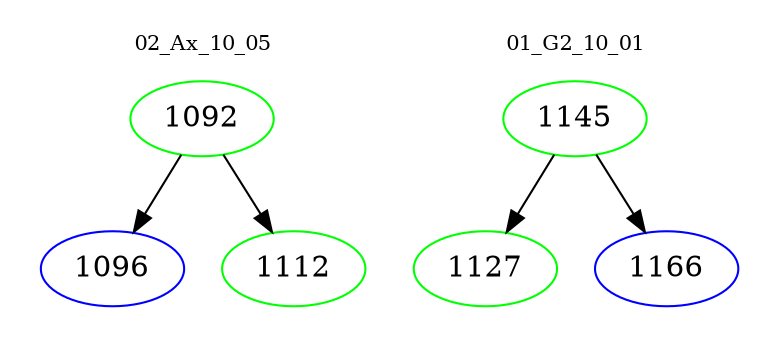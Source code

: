 digraph{
subgraph cluster_0 {
color = white
label = "02_Ax_10_05";
fontsize=10;
T0_1092 [label="1092", color="green"]
T0_1092 -> T0_1096 [color="black"]
T0_1096 [label="1096", color="blue"]
T0_1092 -> T0_1112 [color="black"]
T0_1112 [label="1112", color="green"]
}
subgraph cluster_1 {
color = white
label = "01_G2_10_01";
fontsize=10;
T1_1145 [label="1145", color="green"]
T1_1145 -> T1_1127 [color="black"]
T1_1127 [label="1127", color="green"]
T1_1145 -> T1_1166 [color="black"]
T1_1166 [label="1166", color="blue"]
}
}
